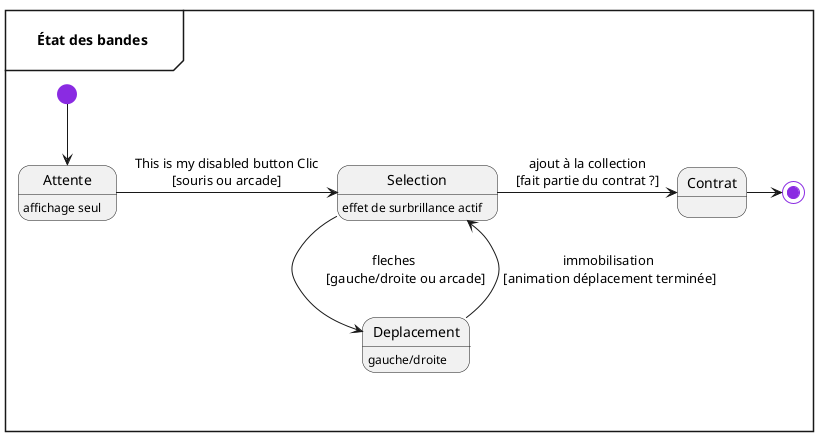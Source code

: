 @startuml "État des bandes"
' ' Définir le style global
' skinparam {
'     backgroundColor #000000ff
'     shadowing true
'     FontName "Consolas"
'     ArrowColor #94a7e7ff
'     ArrowFontColor #bdcbfbff
'     StartColor #007acc
'     EndColor #bdcbfb
' }
' ' Style pour les states
' skinparam state {
'     BackgroundColor #252526
'     fontColor #007acc
'     BorderColor #007acc
'     FontName "Consolas"
'     FontSize 12
' }
' <style>
' mainframe {
'   LineColor #007acc
'   LineThickness 2.0
'   FontColor #9ed1f3ff
'   FontSize 25
'   FontStyle italic
'   Margin 50
'   Padding 100
' }
' </style>
mainframe \n\t**État des bandes**\t\n

    state Attente : affichage seul
    state Selection : effet de surbrillance actif
    state Deplacement : gauche/droite
    state Contrat

    [*] #BlueViolet --> Attente
    Attente -> Selection : This is my disabled button Clic\n[souris ou arcade]
    Selection -> Deplacement : fleches\n\t[gauche/droite ou arcade]\t
    Deplacement --> Selection :immobilisation\n [animation déplacement terminée]
    Selection -> Contrat :ajout à la collection\n[fait partie du contrat ?]
    Contrat -> [*] #BlueViolet
@enduml
